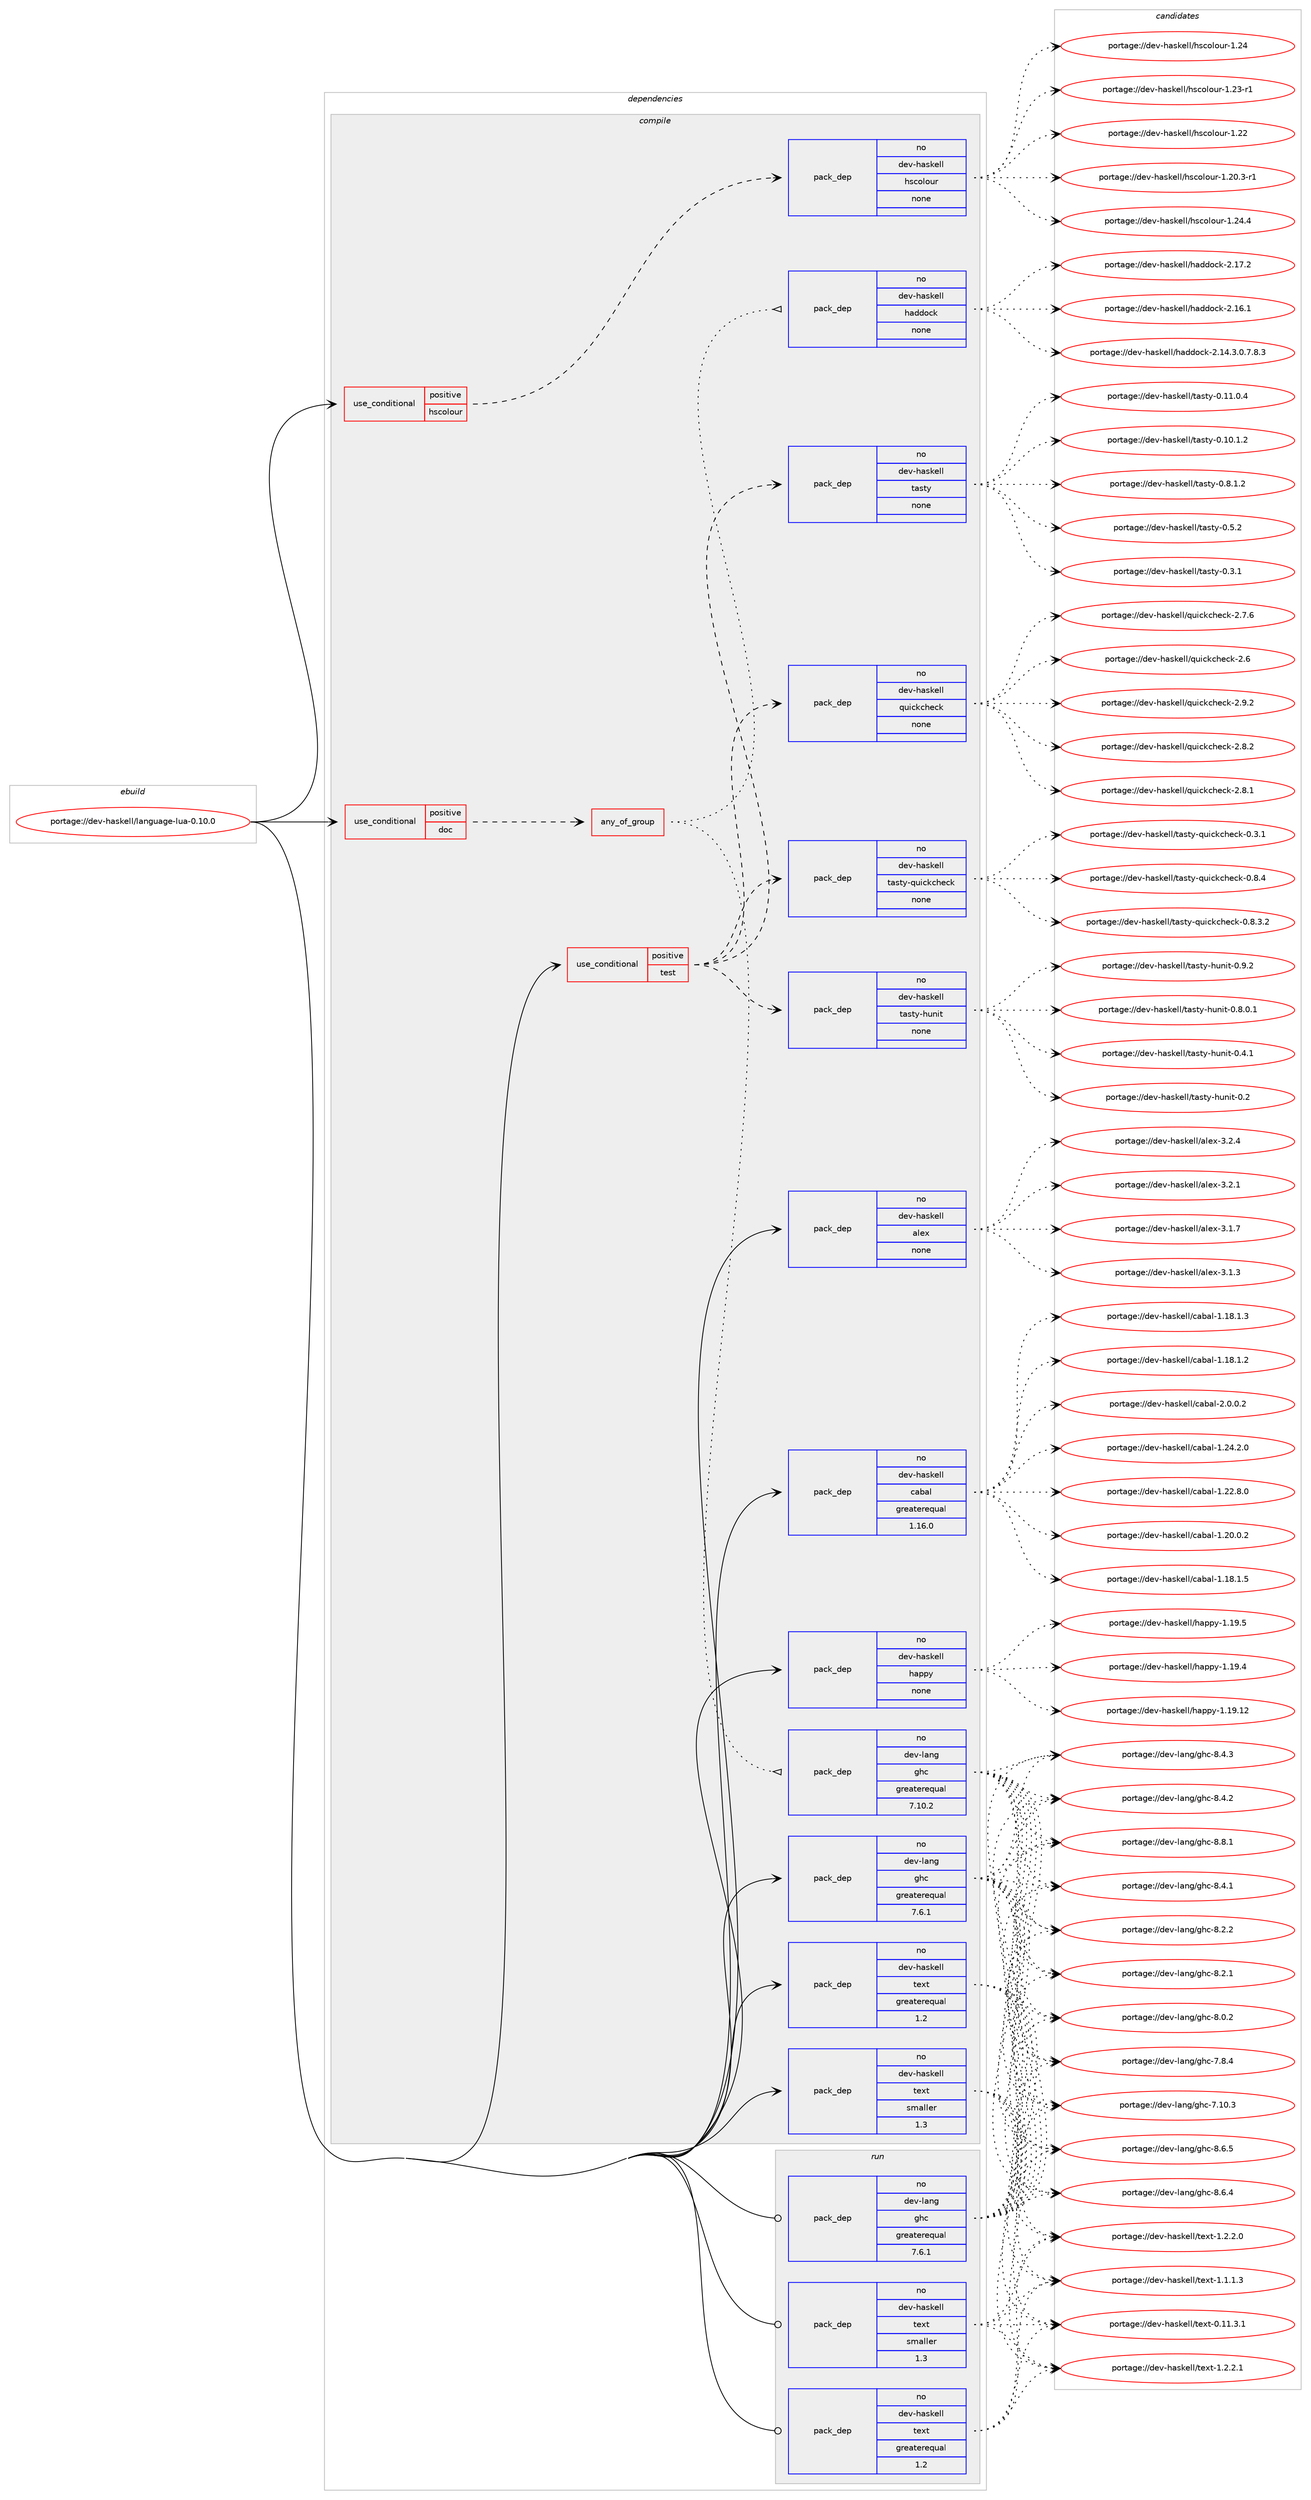 digraph prolog {

# *************
# Graph options
# *************

newrank=true;
concentrate=true;
compound=true;
graph [rankdir=LR,fontname=Helvetica,fontsize=10,ranksep=1.5];#, ranksep=2.5, nodesep=0.2];
edge  [arrowhead=vee];
node  [fontname=Helvetica,fontsize=10];

# **********
# The ebuild
# **********

subgraph cluster_leftcol {
color=gray;
rank=same;
label=<<i>ebuild</i>>;
id [label="portage://dev-haskell/language-lua-0.10.0", color=red, width=4, href="../dev-haskell/language-lua-0.10.0.svg"];
}

# ****************
# The dependencies
# ****************

subgraph cluster_midcol {
color=gray;
label=<<i>dependencies</i>>;
subgraph cluster_compile {
fillcolor="#eeeeee";
style=filled;
label=<<i>compile</i>>;
subgraph cond132992 {
dependency554583 [label=<<TABLE BORDER="0" CELLBORDER="1" CELLSPACING="0" CELLPADDING="4"><TR><TD ROWSPAN="3" CELLPADDING="10">use_conditional</TD></TR><TR><TD>positive</TD></TR><TR><TD>doc</TD></TR></TABLE>>, shape=none, color=red];
subgraph any6139 {
dependency554584 [label=<<TABLE BORDER="0" CELLBORDER="1" CELLSPACING="0" CELLPADDING="4"><TR><TD CELLPADDING="10">any_of_group</TD></TR></TABLE>>, shape=none, color=red];subgraph pack415215 {
dependency554585 [label=<<TABLE BORDER="0" CELLBORDER="1" CELLSPACING="0" CELLPADDING="4" WIDTH="220"><TR><TD ROWSPAN="6" CELLPADDING="30">pack_dep</TD></TR><TR><TD WIDTH="110">no</TD></TR><TR><TD>dev-haskell</TD></TR><TR><TD>haddock</TD></TR><TR><TD>none</TD></TR><TR><TD></TD></TR></TABLE>>, shape=none, color=blue];
}
dependency554584:e -> dependency554585:w [weight=20,style="dotted",arrowhead="oinv"];
subgraph pack415216 {
dependency554586 [label=<<TABLE BORDER="0" CELLBORDER="1" CELLSPACING="0" CELLPADDING="4" WIDTH="220"><TR><TD ROWSPAN="6" CELLPADDING="30">pack_dep</TD></TR><TR><TD WIDTH="110">no</TD></TR><TR><TD>dev-lang</TD></TR><TR><TD>ghc</TD></TR><TR><TD>greaterequal</TD></TR><TR><TD>7.10.2</TD></TR></TABLE>>, shape=none, color=blue];
}
dependency554584:e -> dependency554586:w [weight=20,style="dotted",arrowhead="oinv"];
}
dependency554583:e -> dependency554584:w [weight=20,style="dashed",arrowhead="vee"];
}
id:e -> dependency554583:w [weight=20,style="solid",arrowhead="vee"];
subgraph cond132993 {
dependency554587 [label=<<TABLE BORDER="0" CELLBORDER="1" CELLSPACING="0" CELLPADDING="4"><TR><TD ROWSPAN="3" CELLPADDING="10">use_conditional</TD></TR><TR><TD>positive</TD></TR><TR><TD>hscolour</TD></TR></TABLE>>, shape=none, color=red];
subgraph pack415217 {
dependency554588 [label=<<TABLE BORDER="0" CELLBORDER="1" CELLSPACING="0" CELLPADDING="4" WIDTH="220"><TR><TD ROWSPAN="6" CELLPADDING="30">pack_dep</TD></TR><TR><TD WIDTH="110">no</TD></TR><TR><TD>dev-haskell</TD></TR><TR><TD>hscolour</TD></TR><TR><TD>none</TD></TR><TR><TD></TD></TR></TABLE>>, shape=none, color=blue];
}
dependency554587:e -> dependency554588:w [weight=20,style="dashed",arrowhead="vee"];
}
id:e -> dependency554587:w [weight=20,style="solid",arrowhead="vee"];
subgraph cond132994 {
dependency554589 [label=<<TABLE BORDER="0" CELLBORDER="1" CELLSPACING="0" CELLPADDING="4"><TR><TD ROWSPAN="3" CELLPADDING="10">use_conditional</TD></TR><TR><TD>positive</TD></TR><TR><TD>test</TD></TR></TABLE>>, shape=none, color=red];
subgraph pack415218 {
dependency554590 [label=<<TABLE BORDER="0" CELLBORDER="1" CELLSPACING="0" CELLPADDING="4" WIDTH="220"><TR><TD ROWSPAN="6" CELLPADDING="30">pack_dep</TD></TR><TR><TD WIDTH="110">no</TD></TR><TR><TD>dev-haskell</TD></TR><TR><TD>quickcheck</TD></TR><TR><TD>none</TD></TR><TR><TD></TD></TR></TABLE>>, shape=none, color=blue];
}
dependency554589:e -> dependency554590:w [weight=20,style="dashed",arrowhead="vee"];
subgraph pack415219 {
dependency554591 [label=<<TABLE BORDER="0" CELLBORDER="1" CELLSPACING="0" CELLPADDING="4" WIDTH="220"><TR><TD ROWSPAN="6" CELLPADDING="30">pack_dep</TD></TR><TR><TD WIDTH="110">no</TD></TR><TR><TD>dev-haskell</TD></TR><TR><TD>tasty</TD></TR><TR><TD>none</TD></TR><TR><TD></TD></TR></TABLE>>, shape=none, color=blue];
}
dependency554589:e -> dependency554591:w [weight=20,style="dashed",arrowhead="vee"];
subgraph pack415220 {
dependency554592 [label=<<TABLE BORDER="0" CELLBORDER="1" CELLSPACING="0" CELLPADDING="4" WIDTH="220"><TR><TD ROWSPAN="6" CELLPADDING="30">pack_dep</TD></TR><TR><TD WIDTH="110">no</TD></TR><TR><TD>dev-haskell</TD></TR><TR><TD>tasty-hunit</TD></TR><TR><TD>none</TD></TR><TR><TD></TD></TR></TABLE>>, shape=none, color=blue];
}
dependency554589:e -> dependency554592:w [weight=20,style="dashed",arrowhead="vee"];
subgraph pack415221 {
dependency554593 [label=<<TABLE BORDER="0" CELLBORDER="1" CELLSPACING="0" CELLPADDING="4" WIDTH="220"><TR><TD ROWSPAN="6" CELLPADDING="30">pack_dep</TD></TR><TR><TD WIDTH="110">no</TD></TR><TR><TD>dev-haskell</TD></TR><TR><TD>tasty-quickcheck</TD></TR><TR><TD>none</TD></TR><TR><TD></TD></TR></TABLE>>, shape=none, color=blue];
}
dependency554589:e -> dependency554593:w [weight=20,style="dashed",arrowhead="vee"];
}
id:e -> dependency554589:w [weight=20,style="solid",arrowhead="vee"];
subgraph pack415222 {
dependency554594 [label=<<TABLE BORDER="0" CELLBORDER="1" CELLSPACING="0" CELLPADDING="4" WIDTH="220"><TR><TD ROWSPAN="6" CELLPADDING="30">pack_dep</TD></TR><TR><TD WIDTH="110">no</TD></TR><TR><TD>dev-haskell</TD></TR><TR><TD>alex</TD></TR><TR><TD>none</TD></TR><TR><TD></TD></TR></TABLE>>, shape=none, color=blue];
}
id:e -> dependency554594:w [weight=20,style="solid",arrowhead="vee"];
subgraph pack415223 {
dependency554595 [label=<<TABLE BORDER="0" CELLBORDER="1" CELLSPACING="0" CELLPADDING="4" WIDTH="220"><TR><TD ROWSPAN="6" CELLPADDING="30">pack_dep</TD></TR><TR><TD WIDTH="110">no</TD></TR><TR><TD>dev-haskell</TD></TR><TR><TD>cabal</TD></TR><TR><TD>greaterequal</TD></TR><TR><TD>1.16.0</TD></TR></TABLE>>, shape=none, color=blue];
}
id:e -> dependency554595:w [weight=20,style="solid",arrowhead="vee"];
subgraph pack415224 {
dependency554596 [label=<<TABLE BORDER="0" CELLBORDER="1" CELLSPACING="0" CELLPADDING="4" WIDTH="220"><TR><TD ROWSPAN="6" CELLPADDING="30">pack_dep</TD></TR><TR><TD WIDTH="110">no</TD></TR><TR><TD>dev-haskell</TD></TR><TR><TD>happy</TD></TR><TR><TD>none</TD></TR><TR><TD></TD></TR></TABLE>>, shape=none, color=blue];
}
id:e -> dependency554596:w [weight=20,style="solid",arrowhead="vee"];
subgraph pack415225 {
dependency554597 [label=<<TABLE BORDER="0" CELLBORDER="1" CELLSPACING="0" CELLPADDING="4" WIDTH="220"><TR><TD ROWSPAN="6" CELLPADDING="30">pack_dep</TD></TR><TR><TD WIDTH="110">no</TD></TR><TR><TD>dev-haskell</TD></TR><TR><TD>text</TD></TR><TR><TD>greaterequal</TD></TR><TR><TD>1.2</TD></TR></TABLE>>, shape=none, color=blue];
}
id:e -> dependency554597:w [weight=20,style="solid",arrowhead="vee"];
subgraph pack415226 {
dependency554598 [label=<<TABLE BORDER="0" CELLBORDER="1" CELLSPACING="0" CELLPADDING="4" WIDTH="220"><TR><TD ROWSPAN="6" CELLPADDING="30">pack_dep</TD></TR><TR><TD WIDTH="110">no</TD></TR><TR><TD>dev-haskell</TD></TR><TR><TD>text</TD></TR><TR><TD>smaller</TD></TR><TR><TD>1.3</TD></TR></TABLE>>, shape=none, color=blue];
}
id:e -> dependency554598:w [weight=20,style="solid",arrowhead="vee"];
subgraph pack415227 {
dependency554599 [label=<<TABLE BORDER="0" CELLBORDER="1" CELLSPACING="0" CELLPADDING="4" WIDTH="220"><TR><TD ROWSPAN="6" CELLPADDING="30">pack_dep</TD></TR><TR><TD WIDTH="110">no</TD></TR><TR><TD>dev-lang</TD></TR><TR><TD>ghc</TD></TR><TR><TD>greaterequal</TD></TR><TR><TD>7.6.1</TD></TR></TABLE>>, shape=none, color=blue];
}
id:e -> dependency554599:w [weight=20,style="solid",arrowhead="vee"];
}
subgraph cluster_compileandrun {
fillcolor="#eeeeee";
style=filled;
label=<<i>compile and run</i>>;
}
subgraph cluster_run {
fillcolor="#eeeeee";
style=filled;
label=<<i>run</i>>;
subgraph pack415228 {
dependency554600 [label=<<TABLE BORDER="0" CELLBORDER="1" CELLSPACING="0" CELLPADDING="4" WIDTH="220"><TR><TD ROWSPAN="6" CELLPADDING="30">pack_dep</TD></TR><TR><TD WIDTH="110">no</TD></TR><TR><TD>dev-haskell</TD></TR><TR><TD>text</TD></TR><TR><TD>greaterequal</TD></TR><TR><TD>1.2</TD></TR></TABLE>>, shape=none, color=blue];
}
id:e -> dependency554600:w [weight=20,style="solid",arrowhead="odot"];
subgraph pack415229 {
dependency554601 [label=<<TABLE BORDER="0" CELLBORDER="1" CELLSPACING="0" CELLPADDING="4" WIDTH="220"><TR><TD ROWSPAN="6" CELLPADDING="30">pack_dep</TD></TR><TR><TD WIDTH="110">no</TD></TR><TR><TD>dev-haskell</TD></TR><TR><TD>text</TD></TR><TR><TD>smaller</TD></TR><TR><TD>1.3</TD></TR></TABLE>>, shape=none, color=blue];
}
id:e -> dependency554601:w [weight=20,style="solid",arrowhead="odot"];
subgraph pack415230 {
dependency554602 [label=<<TABLE BORDER="0" CELLBORDER="1" CELLSPACING="0" CELLPADDING="4" WIDTH="220"><TR><TD ROWSPAN="6" CELLPADDING="30">pack_dep</TD></TR><TR><TD WIDTH="110">no</TD></TR><TR><TD>dev-lang</TD></TR><TR><TD>ghc</TD></TR><TR><TD>greaterequal</TD></TR><TR><TD>7.6.1</TD></TR></TABLE>>, shape=none, color=blue];
}
id:e -> dependency554602:w [weight=20,style="solid",arrowhead="odot"];
}
}

# **************
# The candidates
# **************

subgraph cluster_choices {
rank=same;
color=gray;
label=<<i>candidates</i>>;

subgraph choice415215 {
color=black;
nodesep=1;
choice100101118451049711510710110810847104971001001119910745504649554650 [label="portage://dev-haskell/haddock-2.17.2", color=red, width=4,href="../dev-haskell/haddock-2.17.2.svg"];
choice100101118451049711510710110810847104971001001119910745504649544649 [label="portage://dev-haskell/haddock-2.16.1", color=red, width=4,href="../dev-haskell/haddock-2.16.1.svg"];
choice1001011184510497115107101108108471049710010011199107455046495246514648465546564651 [label="portage://dev-haskell/haddock-2.14.3.0.7.8.3", color=red, width=4,href="../dev-haskell/haddock-2.14.3.0.7.8.3.svg"];
dependency554585:e -> choice100101118451049711510710110810847104971001001119910745504649554650:w [style=dotted,weight="100"];
dependency554585:e -> choice100101118451049711510710110810847104971001001119910745504649544649:w [style=dotted,weight="100"];
dependency554585:e -> choice1001011184510497115107101108108471049710010011199107455046495246514648465546564651:w [style=dotted,weight="100"];
}
subgraph choice415216 {
color=black;
nodesep=1;
choice10010111845108971101034710310499455646564649 [label="portage://dev-lang/ghc-8.8.1", color=red, width=4,href="../dev-lang/ghc-8.8.1.svg"];
choice10010111845108971101034710310499455646544653 [label="portage://dev-lang/ghc-8.6.5", color=red, width=4,href="../dev-lang/ghc-8.6.5.svg"];
choice10010111845108971101034710310499455646544652 [label="portage://dev-lang/ghc-8.6.4", color=red, width=4,href="../dev-lang/ghc-8.6.4.svg"];
choice10010111845108971101034710310499455646524651 [label="portage://dev-lang/ghc-8.4.3", color=red, width=4,href="../dev-lang/ghc-8.4.3.svg"];
choice10010111845108971101034710310499455646524650 [label="portage://dev-lang/ghc-8.4.2", color=red, width=4,href="../dev-lang/ghc-8.4.2.svg"];
choice10010111845108971101034710310499455646524649 [label="portage://dev-lang/ghc-8.4.1", color=red, width=4,href="../dev-lang/ghc-8.4.1.svg"];
choice10010111845108971101034710310499455646504650 [label="portage://dev-lang/ghc-8.2.2", color=red, width=4,href="../dev-lang/ghc-8.2.2.svg"];
choice10010111845108971101034710310499455646504649 [label="portage://dev-lang/ghc-8.2.1", color=red, width=4,href="../dev-lang/ghc-8.2.1.svg"];
choice10010111845108971101034710310499455646484650 [label="portage://dev-lang/ghc-8.0.2", color=red, width=4,href="../dev-lang/ghc-8.0.2.svg"];
choice10010111845108971101034710310499455546564652 [label="portage://dev-lang/ghc-7.8.4", color=red, width=4,href="../dev-lang/ghc-7.8.4.svg"];
choice1001011184510897110103471031049945554649484651 [label="portage://dev-lang/ghc-7.10.3", color=red, width=4,href="../dev-lang/ghc-7.10.3.svg"];
dependency554586:e -> choice10010111845108971101034710310499455646564649:w [style=dotted,weight="100"];
dependency554586:e -> choice10010111845108971101034710310499455646544653:w [style=dotted,weight="100"];
dependency554586:e -> choice10010111845108971101034710310499455646544652:w [style=dotted,weight="100"];
dependency554586:e -> choice10010111845108971101034710310499455646524651:w [style=dotted,weight="100"];
dependency554586:e -> choice10010111845108971101034710310499455646524650:w [style=dotted,weight="100"];
dependency554586:e -> choice10010111845108971101034710310499455646524649:w [style=dotted,weight="100"];
dependency554586:e -> choice10010111845108971101034710310499455646504650:w [style=dotted,weight="100"];
dependency554586:e -> choice10010111845108971101034710310499455646504649:w [style=dotted,weight="100"];
dependency554586:e -> choice10010111845108971101034710310499455646484650:w [style=dotted,weight="100"];
dependency554586:e -> choice10010111845108971101034710310499455546564652:w [style=dotted,weight="100"];
dependency554586:e -> choice1001011184510897110103471031049945554649484651:w [style=dotted,weight="100"];
}
subgraph choice415217 {
color=black;
nodesep=1;
choice1001011184510497115107101108108471041159911110811111711445494650524652 [label="portage://dev-haskell/hscolour-1.24.4", color=red, width=4,href="../dev-haskell/hscolour-1.24.4.svg"];
choice100101118451049711510710110810847104115991111081111171144549465052 [label="portage://dev-haskell/hscolour-1.24", color=red, width=4,href="../dev-haskell/hscolour-1.24.svg"];
choice1001011184510497115107101108108471041159911110811111711445494650514511449 [label="portage://dev-haskell/hscolour-1.23-r1", color=red, width=4,href="../dev-haskell/hscolour-1.23-r1.svg"];
choice100101118451049711510710110810847104115991111081111171144549465050 [label="portage://dev-haskell/hscolour-1.22", color=red, width=4,href="../dev-haskell/hscolour-1.22.svg"];
choice10010111845104971151071011081084710411599111108111117114454946504846514511449 [label="portage://dev-haskell/hscolour-1.20.3-r1", color=red, width=4,href="../dev-haskell/hscolour-1.20.3-r1.svg"];
dependency554588:e -> choice1001011184510497115107101108108471041159911110811111711445494650524652:w [style=dotted,weight="100"];
dependency554588:e -> choice100101118451049711510710110810847104115991111081111171144549465052:w [style=dotted,weight="100"];
dependency554588:e -> choice1001011184510497115107101108108471041159911110811111711445494650514511449:w [style=dotted,weight="100"];
dependency554588:e -> choice100101118451049711510710110810847104115991111081111171144549465050:w [style=dotted,weight="100"];
dependency554588:e -> choice10010111845104971151071011081084710411599111108111117114454946504846514511449:w [style=dotted,weight="100"];
}
subgraph choice415218 {
color=black;
nodesep=1;
choice100101118451049711510710110810847113117105991079910410199107455046574650 [label="portage://dev-haskell/quickcheck-2.9.2", color=red, width=4,href="../dev-haskell/quickcheck-2.9.2.svg"];
choice100101118451049711510710110810847113117105991079910410199107455046564650 [label="portage://dev-haskell/quickcheck-2.8.2", color=red, width=4,href="../dev-haskell/quickcheck-2.8.2.svg"];
choice100101118451049711510710110810847113117105991079910410199107455046564649 [label="portage://dev-haskell/quickcheck-2.8.1", color=red, width=4,href="../dev-haskell/quickcheck-2.8.1.svg"];
choice100101118451049711510710110810847113117105991079910410199107455046554654 [label="portage://dev-haskell/quickcheck-2.7.6", color=red, width=4,href="../dev-haskell/quickcheck-2.7.6.svg"];
choice10010111845104971151071011081084711311710599107991041019910745504654 [label="portage://dev-haskell/quickcheck-2.6", color=red, width=4,href="../dev-haskell/quickcheck-2.6.svg"];
dependency554590:e -> choice100101118451049711510710110810847113117105991079910410199107455046574650:w [style=dotted,weight="100"];
dependency554590:e -> choice100101118451049711510710110810847113117105991079910410199107455046564650:w [style=dotted,weight="100"];
dependency554590:e -> choice100101118451049711510710110810847113117105991079910410199107455046564649:w [style=dotted,weight="100"];
dependency554590:e -> choice100101118451049711510710110810847113117105991079910410199107455046554654:w [style=dotted,weight="100"];
dependency554590:e -> choice10010111845104971151071011081084711311710599107991041019910745504654:w [style=dotted,weight="100"];
}
subgraph choice415219 {
color=black;
nodesep=1;
choice100101118451049711510710110810847116971151161214548465646494650 [label="portage://dev-haskell/tasty-0.8.1.2", color=red, width=4,href="../dev-haskell/tasty-0.8.1.2.svg"];
choice10010111845104971151071011081084711697115116121454846534650 [label="portage://dev-haskell/tasty-0.5.2", color=red, width=4,href="../dev-haskell/tasty-0.5.2.svg"];
choice10010111845104971151071011081084711697115116121454846514649 [label="portage://dev-haskell/tasty-0.3.1", color=red, width=4,href="../dev-haskell/tasty-0.3.1.svg"];
choice10010111845104971151071011081084711697115116121454846494946484652 [label="portage://dev-haskell/tasty-0.11.0.4", color=red, width=4,href="../dev-haskell/tasty-0.11.0.4.svg"];
choice10010111845104971151071011081084711697115116121454846494846494650 [label="portage://dev-haskell/tasty-0.10.1.2", color=red, width=4,href="../dev-haskell/tasty-0.10.1.2.svg"];
dependency554591:e -> choice100101118451049711510710110810847116971151161214548465646494650:w [style=dotted,weight="100"];
dependency554591:e -> choice10010111845104971151071011081084711697115116121454846534650:w [style=dotted,weight="100"];
dependency554591:e -> choice10010111845104971151071011081084711697115116121454846514649:w [style=dotted,weight="100"];
dependency554591:e -> choice10010111845104971151071011081084711697115116121454846494946484652:w [style=dotted,weight="100"];
dependency554591:e -> choice10010111845104971151071011081084711697115116121454846494846494650:w [style=dotted,weight="100"];
}
subgraph choice415220 {
color=black;
nodesep=1;
choice1001011184510497115107101108108471169711511612145104117110105116454846574650 [label="portage://dev-haskell/tasty-hunit-0.9.2", color=red, width=4,href="../dev-haskell/tasty-hunit-0.9.2.svg"];
choice10010111845104971151071011081084711697115116121451041171101051164548465646484649 [label="portage://dev-haskell/tasty-hunit-0.8.0.1", color=red, width=4,href="../dev-haskell/tasty-hunit-0.8.0.1.svg"];
choice1001011184510497115107101108108471169711511612145104117110105116454846524649 [label="portage://dev-haskell/tasty-hunit-0.4.1", color=red, width=4,href="../dev-haskell/tasty-hunit-0.4.1.svg"];
choice100101118451049711510710110810847116971151161214510411711010511645484650 [label="portage://dev-haskell/tasty-hunit-0.2", color=red, width=4,href="../dev-haskell/tasty-hunit-0.2.svg"];
dependency554592:e -> choice1001011184510497115107101108108471169711511612145104117110105116454846574650:w [style=dotted,weight="100"];
dependency554592:e -> choice10010111845104971151071011081084711697115116121451041171101051164548465646484649:w [style=dotted,weight="100"];
dependency554592:e -> choice1001011184510497115107101108108471169711511612145104117110105116454846524649:w [style=dotted,weight="100"];
dependency554592:e -> choice100101118451049711510710110810847116971151161214510411711010511645484650:w [style=dotted,weight="100"];
}
subgraph choice415221 {
color=black;
nodesep=1;
choice1001011184510497115107101108108471169711511612145113117105991079910410199107454846564652 [label="portage://dev-haskell/tasty-quickcheck-0.8.4", color=red, width=4,href="../dev-haskell/tasty-quickcheck-0.8.4.svg"];
choice10010111845104971151071011081084711697115116121451131171059910799104101991074548465646514650 [label="portage://dev-haskell/tasty-quickcheck-0.8.3.2", color=red, width=4,href="../dev-haskell/tasty-quickcheck-0.8.3.2.svg"];
choice1001011184510497115107101108108471169711511612145113117105991079910410199107454846514649 [label="portage://dev-haskell/tasty-quickcheck-0.3.1", color=red, width=4,href="../dev-haskell/tasty-quickcheck-0.3.1.svg"];
dependency554593:e -> choice1001011184510497115107101108108471169711511612145113117105991079910410199107454846564652:w [style=dotted,weight="100"];
dependency554593:e -> choice10010111845104971151071011081084711697115116121451131171059910799104101991074548465646514650:w [style=dotted,weight="100"];
dependency554593:e -> choice1001011184510497115107101108108471169711511612145113117105991079910410199107454846514649:w [style=dotted,weight="100"];
}
subgraph choice415222 {
color=black;
nodesep=1;
choice10010111845104971151071011081084797108101120455146504652 [label="portage://dev-haskell/alex-3.2.4", color=red, width=4,href="../dev-haskell/alex-3.2.4.svg"];
choice10010111845104971151071011081084797108101120455146504649 [label="portage://dev-haskell/alex-3.2.1", color=red, width=4,href="../dev-haskell/alex-3.2.1.svg"];
choice10010111845104971151071011081084797108101120455146494655 [label="portage://dev-haskell/alex-3.1.7", color=red, width=4,href="../dev-haskell/alex-3.1.7.svg"];
choice10010111845104971151071011081084797108101120455146494651 [label="portage://dev-haskell/alex-3.1.3", color=red, width=4,href="../dev-haskell/alex-3.1.3.svg"];
dependency554594:e -> choice10010111845104971151071011081084797108101120455146504652:w [style=dotted,weight="100"];
dependency554594:e -> choice10010111845104971151071011081084797108101120455146504649:w [style=dotted,weight="100"];
dependency554594:e -> choice10010111845104971151071011081084797108101120455146494655:w [style=dotted,weight="100"];
dependency554594:e -> choice10010111845104971151071011081084797108101120455146494651:w [style=dotted,weight="100"];
}
subgraph choice415223 {
color=black;
nodesep=1;
choice100101118451049711510710110810847999798971084550464846484650 [label="portage://dev-haskell/cabal-2.0.0.2", color=red, width=4,href="../dev-haskell/cabal-2.0.0.2.svg"];
choice10010111845104971151071011081084799979897108454946505246504648 [label="portage://dev-haskell/cabal-1.24.2.0", color=red, width=4,href="../dev-haskell/cabal-1.24.2.0.svg"];
choice10010111845104971151071011081084799979897108454946505046564648 [label="portage://dev-haskell/cabal-1.22.8.0", color=red, width=4,href="../dev-haskell/cabal-1.22.8.0.svg"];
choice10010111845104971151071011081084799979897108454946504846484650 [label="portage://dev-haskell/cabal-1.20.0.2", color=red, width=4,href="../dev-haskell/cabal-1.20.0.2.svg"];
choice10010111845104971151071011081084799979897108454946495646494653 [label="portage://dev-haskell/cabal-1.18.1.5", color=red, width=4,href="../dev-haskell/cabal-1.18.1.5.svg"];
choice10010111845104971151071011081084799979897108454946495646494651 [label="portage://dev-haskell/cabal-1.18.1.3", color=red, width=4,href="../dev-haskell/cabal-1.18.1.3.svg"];
choice10010111845104971151071011081084799979897108454946495646494650 [label="portage://dev-haskell/cabal-1.18.1.2", color=red, width=4,href="../dev-haskell/cabal-1.18.1.2.svg"];
dependency554595:e -> choice100101118451049711510710110810847999798971084550464846484650:w [style=dotted,weight="100"];
dependency554595:e -> choice10010111845104971151071011081084799979897108454946505246504648:w [style=dotted,weight="100"];
dependency554595:e -> choice10010111845104971151071011081084799979897108454946505046564648:w [style=dotted,weight="100"];
dependency554595:e -> choice10010111845104971151071011081084799979897108454946504846484650:w [style=dotted,weight="100"];
dependency554595:e -> choice10010111845104971151071011081084799979897108454946495646494653:w [style=dotted,weight="100"];
dependency554595:e -> choice10010111845104971151071011081084799979897108454946495646494651:w [style=dotted,weight="100"];
dependency554595:e -> choice10010111845104971151071011081084799979897108454946495646494650:w [style=dotted,weight="100"];
}
subgraph choice415224 {
color=black;
nodesep=1;
choice1001011184510497115107101108108471049711211212145494649574653 [label="portage://dev-haskell/happy-1.19.5", color=red, width=4,href="../dev-haskell/happy-1.19.5.svg"];
choice1001011184510497115107101108108471049711211212145494649574652 [label="portage://dev-haskell/happy-1.19.4", color=red, width=4,href="../dev-haskell/happy-1.19.4.svg"];
choice100101118451049711510710110810847104971121121214549464957464950 [label="portage://dev-haskell/happy-1.19.12", color=red, width=4,href="../dev-haskell/happy-1.19.12.svg"];
dependency554596:e -> choice1001011184510497115107101108108471049711211212145494649574653:w [style=dotted,weight="100"];
dependency554596:e -> choice1001011184510497115107101108108471049711211212145494649574652:w [style=dotted,weight="100"];
dependency554596:e -> choice100101118451049711510710110810847104971121121214549464957464950:w [style=dotted,weight="100"];
}
subgraph choice415225 {
color=black;
nodesep=1;
choice1001011184510497115107101108108471161011201164549465046504649 [label="portage://dev-haskell/text-1.2.2.1", color=red, width=4,href="../dev-haskell/text-1.2.2.1.svg"];
choice1001011184510497115107101108108471161011201164549465046504648 [label="portage://dev-haskell/text-1.2.2.0", color=red, width=4,href="../dev-haskell/text-1.2.2.0.svg"];
choice1001011184510497115107101108108471161011201164549464946494651 [label="portage://dev-haskell/text-1.1.1.3", color=red, width=4,href="../dev-haskell/text-1.1.1.3.svg"];
choice100101118451049711510710110810847116101120116454846494946514649 [label="portage://dev-haskell/text-0.11.3.1", color=red, width=4,href="../dev-haskell/text-0.11.3.1.svg"];
dependency554597:e -> choice1001011184510497115107101108108471161011201164549465046504649:w [style=dotted,weight="100"];
dependency554597:e -> choice1001011184510497115107101108108471161011201164549465046504648:w [style=dotted,weight="100"];
dependency554597:e -> choice1001011184510497115107101108108471161011201164549464946494651:w [style=dotted,weight="100"];
dependency554597:e -> choice100101118451049711510710110810847116101120116454846494946514649:w [style=dotted,weight="100"];
}
subgraph choice415226 {
color=black;
nodesep=1;
choice1001011184510497115107101108108471161011201164549465046504649 [label="portage://dev-haskell/text-1.2.2.1", color=red, width=4,href="../dev-haskell/text-1.2.2.1.svg"];
choice1001011184510497115107101108108471161011201164549465046504648 [label="portage://dev-haskell/text-1.2.2.0", color=red, width=4,href="../dev-haskell/text-1.2.2.0.svg"];
choice1001011184510497115107101108108471161011201164549464946494651 [label="portage://dev-haskell/text-1.1.1.3", color=red, width=4,href="../dev-haskell/text-1.1.1.3.svg"];
choice100101118451049711510710110810847116101120116454846494946514649 [label="portage://dev-haskell/text-0.11.3.1", color=red, width=4,href="../dev-haskell/text-0.11.3.1.svg"];
dependency554598:e -> choice1001011184510497115107101108108471161011201164549465046504649:w [style=dotted,weight="100"];
dependency554598:e -> choice1001011184510497115107101108108471161011201164549465046504648:w [style=dotted,weight="100"];
dependency554598:e -> choice1001011184510497115107101108108471161011201164549464946494651:w [style=dotted,weight="100"];
dependency554598:e -> choice100101118451049711510710110810847116101120116454846494946514649:w [style=dotted,weight="100"];
}
subgraph choice415227 {
color=black;
nodesep=1;
choice10010111845108971101034710310499455646564649 [label="portage://dev-lang/ghc-8.8.1", color=red, width=4,href="../dev-lang/ghc-8.8.1.svg"];
choice10010111845108971101034710310499455646544653 [label="portage://dev-lang/ghc-8.6.5", color=red, width=4,href="../dev-lang/ghc-8.6.5.svg"];
choice10010111845108971101034710310499455646544652 [label="portage://dev-lang/ghc-8.6.4", color=red, width=4,href="../dev-lang/ghc-8.6.4.svg"];
choice10010111845108971101034710310499455646524651 [label="portage://dev-lang/ghc-8.4.3", color=red, width=4,href="../dev-lang/ghc-8.4.3.svg"];
choice10010111845108971101034710310499455646524650 [label="portage://dev-lang/ghc-8.4.2", color=red, width=4,href="../dev-lang/ghc-8.4.2.svg"];
choice10010111845108971101034710310499455646524649 [label="portage://dev-lang/ghc-8.4.1", color=red, width=4,href="../dev-lang/ghc-8.4.1.svg"];
choice10010111845108971101034710310499455646504650 [label="portage://dev-lang/ghc-8.2.2", color=red, width=4,href="../dev-lang/ghc-8.2.2.svg"];
choice10010111845108971101034710310499455646504649 [label="portage://dev-lang/ghc-8.2.1", color=red, width=4,href="../dev-lang/ghc-8.2.1.svg"];
choice10010111845108971101034710310499455646484650 [label="portage://dev-lang/ghc-8.0.2", color=red, width=4,href="../dev-lang/ghc-8.0.2.svg"];
choice10010111845108971101034710310499455546564652 [label="portage://dev-lang/ghc-7.8.4", color=red, width=4,href="../dev-lang/ghc-7.8.4.svg"];
choice1001011184510897110103471031049945554649484651 [label="portage://dev-lang/ghc-7.10.3", color=red, width=4,href="../dev-lang/ghc-7.10.3.svg"];
dependency554599:e -> choice10010111845108971101034710310499455646564649:w [style=dotted,weight="100"];
dependency554599:e -> choice10010111845108971101034710310499455646544653:w [style=dotted,weight="100"];
dependency554599:e -> choice10010111845108971101034710310499455646544652:w [style=dotted,weight="100"];
dependency554599:e -> choice10010111845108971101034710310499455646524651:w [style=dotted,weight="100"];
dependency554599:e -> choice10010111845108971101034710310499455646524650:w [style=dotted,weight="100"];
dependency554599:e -> choice10010111845108971101034710310499455646524649:w [style=dotted,weight="100"];
dependency554599:e -> choice10010111845108971101034710310499455646504650:w [style=dotted,weight="100"];
dependency554599:e -> choice10010111845108971101034710310499455646504649:w [style=dotted,weight="100"];
dependency554599:e -> choice10010111845108971101034710310499455646484650:w [style=dotted,weight="100"];
dependency554599:e -> choice10010111845108971101034710310499455546564652:w [style=dotted,weight="100"];
dependency554599:e -> choice1001011184510897110103471031049945554649484651:w [style=dotted,weight="100"];
}
subgraph choice415228 {
color=black;
nodesep=1;
choice1001011184510497115107101108108471161011201164549465046504649 [label="portage://dev-haskell/text-1.2.2.1", color=red, width=4,href="../dev-haskell/text-1.2.2.1.svg"];
choice1001011184510497115107101108108471161011201164549465046504648 [label="portage://dev-haskell/text-1.2.2.0", color=red, width=4,href="../dev-haskell/text-1.2.2.0.svg"];
choice1001011184510497115107101108108471161011201164549464946494651 [label="portage://dev-haskell/text-1.1.1.3", color=red, width=4,href="../dev-haskell/text-1.1.1.3.svg"];
choice100101118451049711510710110810847116101120116454846494946514649 [label="portage://dev-haskell/text-0.11.3.1", color=red, width=4,href="../dev-haskell/text-0.11.3.1.svg"];
dependency554600:e -> choice1001011184510497115107101108108471161011201164549465046504649:w [style=dotted,weight="100"];
dependency554600:e -> choice1001011184510497115107101108108471161011201164549465046504648:w [style=dotted,weight="100"];
dependency554600:e -> choice1001011184510497115107101108108471161011201164549464946494651:w [style=dotted,weight="100"];
dependency554600:e -> choice100101118451049711510710110810847116101120116454846494946514649:w [style=dotted,weight="100"];
}
subgraph choice415229 {
color=black;
nodesep=1;
choice1001011184510497115107101108108471161011201164549465046504649 [label="portage://dev-haskell/text-1.2.2.1", color=red, width=4,href="../dev-haskell/text-1.2.2.1.svg"];
choice1001011184510497115107101108108471161011201164549465046504648 [label="portage://dev-haskell/text-1.2.2.0", color=red, width=4,href="../dev-haskell/text-1.2.2.0.svg"];
choice1001011184510497115107101108108471161011201164549464946494651 [label="portage://dev-haskell/text-1.1.1.3", color=red, width=4,href="../dev-haskell/text-1.1.1.3.svg"];
choice100101118451049711510710110810847116101120116454846494946514649 [label="portage://dev-haskell/text-0.11.3.1", color=red, width=4,href="../dev-haskell/text-0.11.3.1.svg"];
dependency554601:e -> choice1001011184510497115107101108108471161011201164549465046504649:w [style=dotted,weight="100"];
dependency554601:e -> choice1001011184510497115107101108108471161011201164549465046504648:w [style=dotted,weight="100"];
dependency554601:e -> choice1001011184510497115107101108108471161011201164549464946494651:w [style=dotted,weight="100"];
dependency554601:e -> choice100101118451049711510710110810847116101120116454846494946514649:w [style=dotted,weight="100"];
}
subgraph choice415230 {
color=black;
nodesep=1;
choice10010111845108971101034710310499455646564649 [label="portage://dev-lang/ghc-8.8.1", color=red, width=4,href="../dev-lang/ghc-8.8.1.svg"];
choice10010111845108971101034710310499455646544653 [label="portage://dev-lang/ghc-8.6.5", color=red, width=4,href="../dev-lang/ghc-8.6.5.svg"];
choice10010111845108971101034710310499455646544652 [label="portage://dev-lang/ghc-8.6.4", color=red, width=4,href="../dev-lang/ghc-8.6.4.svg"];
choice10010111845108971101034710310499455646524651 [label="portage://dev-lang/ghc-8.4.3", color=red, width=4,href="../dev-lang/ghc-8.4.3.svg"];
choice10010111845108971101034710310499455646524650 [label="portage://dev-lang/ghc-8.4.2", color=red, width=4,href="../dev-lang/ghc-8.4.2.svg"];
choice10010111845108971101034710310499455646524649 [label="portage://dev-lang/ghc-8.4.1", color=red, width=4,href="../dev-lang/ghc-8.4.1.svg"];
choice10010111845108971101034710310499455646504650 [label="portage://dev-lang/ghc-8.2.2", color=red, width=4,href="../dev-lang/ghc-8.2.2.svg"];
choice10010111845108971101034710310499455646504649 [label="portage://dev-lang/ghc-8.2.1", color=red, width=4,href="../dev-lang/ghc-8.2.1.svg"];
choice10010111845108971101034710310499455646484650 [label="portage://dev-lang/ghc-8.0.2", color=red, width=4,href="../dev-lang/ghc-8.0.2.svg"];
choice10010111845108971101034710310499455546564652 [label="portage://dev-lang/ghc-7.8.4", color=red, width=4,href="../dev-lang/ghc-7.8.4.svg"];
choice1001011184510897110103471031049945554649484651 [label="portage://dev-lang/ghc-7.10.3", color=red, width=4,href="../dev-lang/ghc-7.10.3.svg"];
dependency554602:e -> choice10010111845108971101034710310499455646564649:w [style=dotted,weight="100"];
dependency554602:e -> choice10010111845108971101034710310499455646544653:w [style=dotted,weight="100"];
dependency554602:e -> choice10010111845108971101034710310499455646544652:w [style=dotted,weight="100"];
dependency554602:e -> choice10010111845108971101034710310499455646524651:w [style=dotted,weight="100"];
dependency554602:e -> choice10010111845108971101034710310499455646524650:w [style=dotted,weight="100"];
dependency554602:e -> choice10010111845108971101034710310499455646524649:w [style=dotted,weight="100"];
dependency554602:e -> choice10010111845108971101034710310499455646504650:w [style=dotted,weight="100"];
dependency554602:e -> choice10010111845108971101034710310499455646504649:w [style=dotted,weight="100"];
dependency554602:e -> choice10010111845108971101034710310499455646484650:w [style=dotted,weight="100"];
dependency554602:e -> choice10010111845108971101034710310499455546564652:w [style=dotted,weight="100"];
dependency554602:e -> choice1001011184510897110103471031049945554649484651:w [style=dotted,weight="100"];
}
}

}
